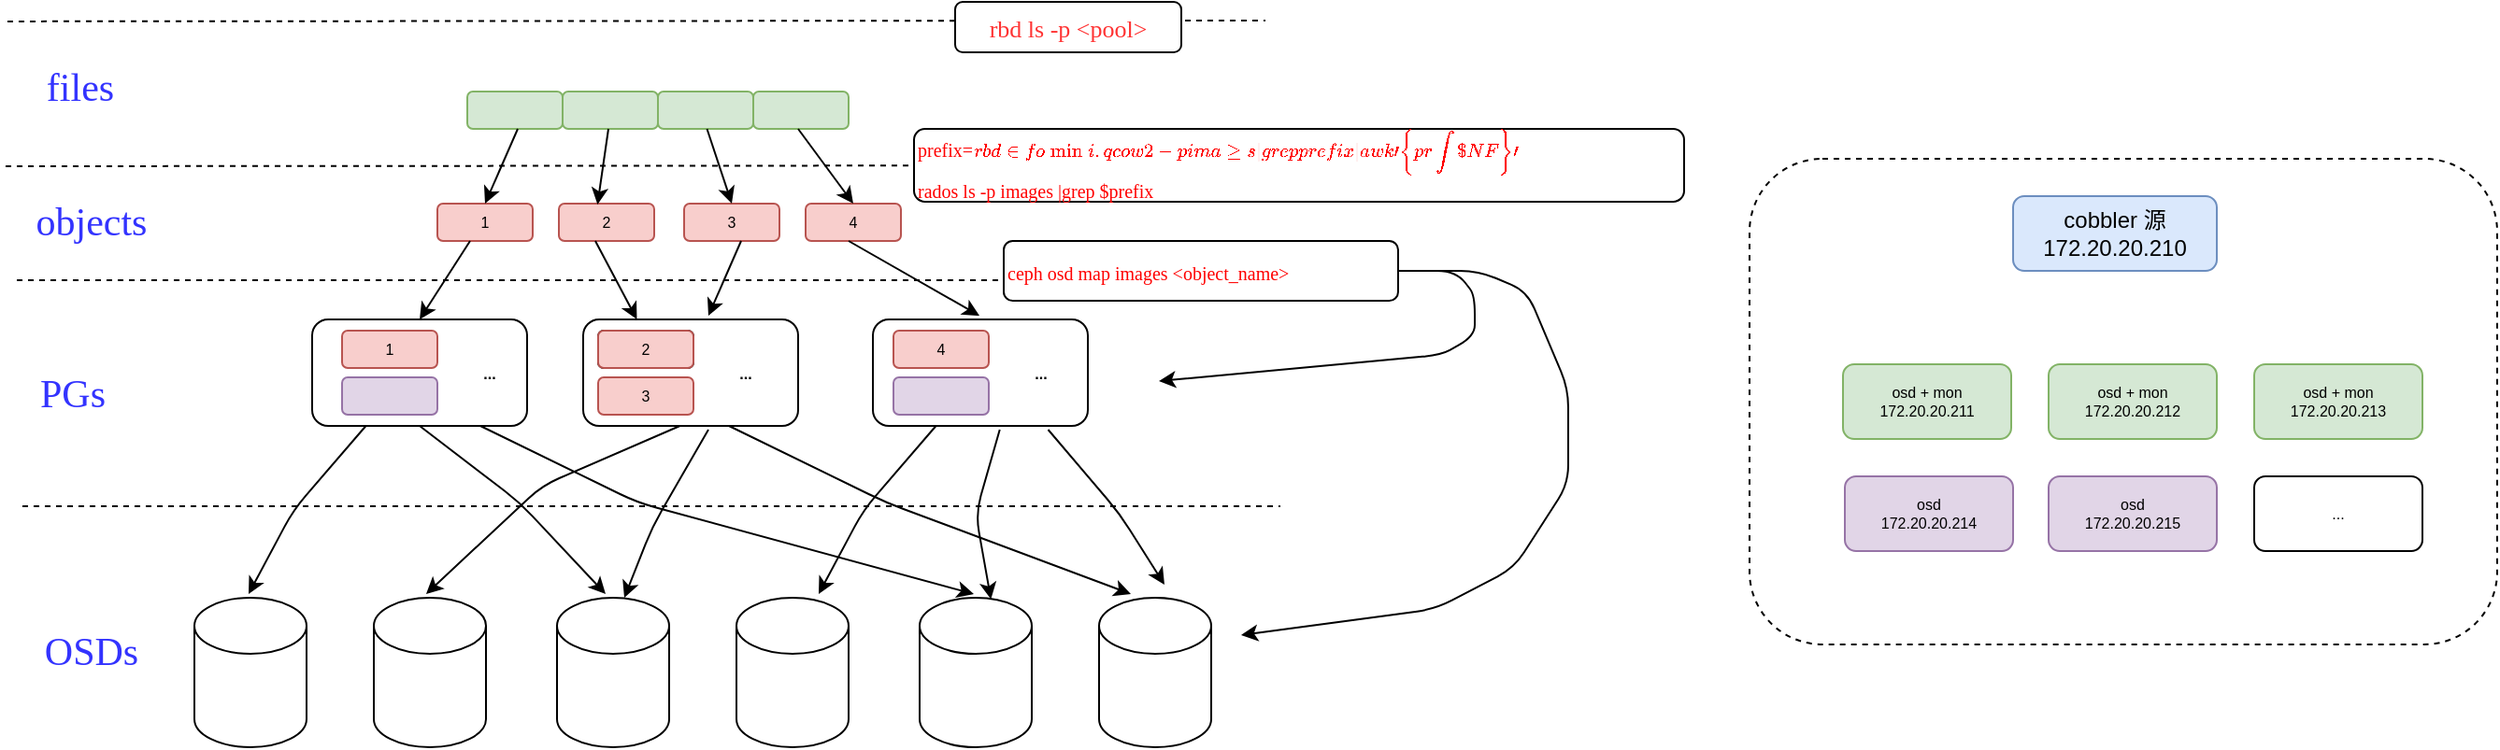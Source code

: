 <mxfile version="14.0.1" type="github"><diagram id="FWyH8uioRFuVI2pYw4GS" name="Page-1"><mxGraphModel dx="1985" dy="635" grid="0" gridSize="10" guides="1" tooltips="1" connect="1" arrows="1" fold="1" page="0" pageScale="1" pageWidth="827" pageHeight="1169" math="0" shadow="0"><root><mxCell id="0"/><mxCell id="1" parent="0"/><mxCell id="x7tEmiVWcjbLrmspmGw2-49" value="" style="rounded=1;whiteSpace=wrap;html=1;dashed=1;glass=0;" vertex="1" parent="1"><mxGeometry x="460" y="230" width="400" height="260" as="geometry"/></mxCell><mxCell id="x7tEmiVWcjbLrmspmGw2-2" value="cobbler 源&lt;br&gt;172.20.20.210" style="rounded=1;whiteSpace=wrap;html=1;fillColor=#dae8fc;strokeColor=#6c8ebf;" vertex="1" parent="1"><mxGeometry x="601" y="250" width="109" height="40" as="geometry"/></mxCell><mxCell id="x7tEmiVWcjbLrmspmGw2-48" value="&lt;font style=&quot;font-size: 8px;&quot;&gt;osd + mon&lt;br style=&quot;font-size: 8px;&quot;&gt;172.20.20.211&lt;/font&gt;" style="rounded=1;whiteSpace=wrap;html=1;fontSize=8;fillColor=#d5e8d4;strokeColor=#82b366;" vertex="1" parent="1"><mxGeometry x="510" y="340" width="90" height="40" as="geometry"/></mxCell><mxCell id="x7tEmiVWcjbLrmspmGw2-50" value="&lt;font style=&quot;font-size: 8px&quot;&gt;osd + mon&lt;br style=&quot;font-size: 8px&quot;&gt;172.20.20.212&lt;/font&gt;" style="rounded=1;whiteSpace=wrap;html=1;fontSize=8;fillColor=#d5e8d4;strokeColor=#82b366;" vertex="1" parent="1"><mxGeometry x="620" y="340" width="90" height="40" as="geometry"/></mxCell><mxCell id="x7tEmiVWcjbLrmspmGw2-51" value="&lt;font style=&quot;font-size: 8px&quot;&gt;osd + mon&lt;br style=&quot;font-size: 8px&quot;&gt;172.20.20.213&lt;/font&gt;" style="rounded=1;whiteSpace=wrap;html=1;fontSize=8;fillColor=#d5e8d4;strokeColor=#82b366;" vertex="1" parent="1"><mxGeometry x="730" y="340" width="90" height="40" as="geometry"/></mxCell><mxCell id="x7tEmiVWcjbLrmspmGw2-52" value="&lt;font style=&quot;font-size: 8px&quot;&gt;osd&lt;br style=&quot;font-size: 8px&quot;&gt;172.20.20.214&lt;/font&gt;" style="rounded=1;whiteSpace=wrap;html=1;fontSize=8;fillColor=#e1d5e7;strokeColor=#9673a6;" vertex="1" parent="1"><mxGeometry x="511" y="400" width="90" height="40" as="geometry"/></mxCell><mxCell id="x7tEmiVWcjbLrmspmGw2-53" value="&lt;font style=&quot;font-size: 8px&quot;&gt;osd&lt;br style=&quot;font-size: 8px&quot;&gt;172.20.20.215&lt;/font&gt;" style="rounded=1;whiteSpace=wrap;html=1;fontSize=8;fillColor=#e1d5e7;strokeColor=#9673a6;" vertex="1" parent="1"><mxGeometry x="620" y="400" width="90" height="40" as="geometry"/></mxCell><mxCell id="x7tEmiVWcjbLrmspmGw2-54" value="..." style="rounded=1;whiteSpace=wrap;html=1;fontSize=8;" vertex="1" parent="1"><mxGeometry x="730" y="400" width="90" height="40" as="geometry"/></mxCell><mxCell id="x7tEmiVWcjbLrmspmGw2-57" value="1" style="rounded=1;whiteSpace=wrap;html=1;glass=0;fontSize=8;fillColor=#f8cecc;strokeColor=#b85450;" vertex="1" parent="1"><mxGeometry x="-242" y="254" width="51" height="20" as="geometry"/></mxCell><mxCell id="x7tEmiVWcjbLrmspmGw2-58" value="2" style="rounded=1;whiteSpace=wrap;html=1;glass=0;fontSize=8;fillColor=#f8cecc;strokeColor=#b85450;" vertex="1" parent="1"><mxGeometry x="-177" y="254" width="51" height="20" as="geometry"/></mxCell><mxCell id="x7tEmiVWcjbLrmspmGw2-59" value="3" style="rounded=1;whiteSpace=wrap;html=1;glass=0;fontSize=8;fillColor=#f8cecc;strokeColor=#b85450;" vertex="1" parent="1"><mxGeometry x="-110" y="254" width="51" height="20" as="geometry"/></mxCell><mxCell id="x7tEmiVWcjbLrmspmGw2-60" value="4" style="rounded=1;whiteSpace=wrap;html=1;glass=0;fontSize=8;fillColor=#f8cecc;strokeColor=#b85450;" vertex="1" parent="1"><mxGeometry x="-45" y="254" width="51" height="20" as="geometry"/></mxCell><mxCell id="x7tEmiVWcjbLrmspmGw2-61" value="" style="rounded=1;whiteSpace=wrap;html=1;glass=0;fontSize=8;fillColor=#d5e8d4;strokeColor=#82b366;" vertex="1" parent="1"><mxGeometry x="-226" y="194" width="51" height="20" as="geometry"/></mxCell><mxCell id="x7tEmiVWcjbLrmspmGw2-62" value="" style="rounded=1;whiteSpace=wrap;html=1;glass=0;fontSize=8;fillColor=#d5e8d4;strokeColor=#82b366;" vertex="1" parent="1"><mxGeometry x="-175" y="194" width="51" height="20" as="geometry"/></mxCell><mxCell id="x7tEmiVWcjbLrmspmGw2-63" value="" style="rounded=1;whiteSpace=wrap;html=1;glass=0;fontSize=8;fillColor=#d5e8d4;strokeColor=#82b366;" vertex="1" parent="1"><mxGeometry x="-124" y="194" width="51" height="20" as="geometry"/></mxCell><mxCell id="x7tEmiVWcjbLrmspmGw2-64" value="" style="rounded=1;whiteSpace=wrap;html=1;glass=0;fontSize=8;fillColor=#d5e8d4;strokeColor=#82b366;" vertex="1" parent="1"><mxGeometry x="-73" y="194" width="51" height="20" as="geometry"/></mxCell><mxCell id="x7tEmiVWcjbLrmspmGw2-65" value="" style="rounded=1;whiteSpace=wrap;html=1;glass=0;fontSize=8;" vertex="1" parent="1"><mxGeometry x="-309" y="316" width="115" height="57" as="geometry"/></mxCell><mxCell id="x7tEmiVWcjbLrmspmGw2-66" value="" style="rounded=1;whiteSpace=wrap;html=1;glass=0;fontSize=8;" vertex="1" parent="1"><mxGeometry x="-164" y="316" width="115" height="57" as="geometry"/></mxCell><mxCell id="x7tEmiVWcjbLrmspmGw2-67" value="" style="rounded=1;whiteSpace=wrap;html=1;glass=0;fontSize=8;" vertex="1" parent="1"><mxGeometry x="-9" y="316" width="115" height="57" as="geometry"/></mxCell><mxCell id="x7tEmiVWcjbLrmspmGw2-69" value="1" style="rounded=1;whiteSpace=wrap;html=1;glass=0;fontSize=8;fillColor=#f8cecc;strokeColor=#b85450;" vertex="1" parent="1"><mxGeometry x="-293" y="322" width="51" height="20" as="geometry"/></mxCell><mxCell id="x7tEmiVWcjbLrmspmGw2-70" value="" style="rounded=1;whiteSpace=wrap;html=1;glass=0;fontSize=8;fillColor=#e1d5e7;strokeColor=#9673a6;" vertex="1" parent="1"><mxGeometry x="-293" y="347" width="51" height="20" as="geometry"/></mxCell><mxCell id="x7tEmiVWcjbLrmspmGw2-71" value="..." style="text;html=1;strokeColor=none;fillColor=none;align=center;verticalAlign=middle;whiteSpace=wrap;rounded=0;glass=0;fontSize=8;fontStyle=1" vertex="1" parent="1"><mxGeometry x="-234" y="334.5" width="40" height="20" as="geometry"/></mxCell><mxCell id="x7tEmiVWcjbLrmspmGw2-72" value="" style="rounded=1;whiteSpace=wrap;html=1;glass=0;fontSize=8;" vertex="1" parent="1"><mxGeometry x="-156" y="322" width="51" height="20" as="geometry"/></mxCell><mxCell id="x7tEmiVWcjbLrmspmGw2-73" value="3" style="rounded=1;whiteSpace=wrap;html=1;glass=0;fontSize=8;fillColor=#f8cecc;strokeColor=#b85450;" vertex="1" parent="1"><mxGeometry x="-156" y="347" width="51" height="20" as="geometry"/></mxCell><mxCell id="x7tEmiVWcjbLrmspmGw2-74" value="..." style="text;html=1;strokeColor=none;fillColor=none;align=center;verticalAlign=middle;whiteSpace=wrap;rounded=0;glass=0;fontSize=8;fontStyle=1" vertex="1" parent="1"><mxGeometry x="-97" y="334.5" width="40" height="20" as="geometry"/></mxCell><mxCell id="x7tEmiVWcjbLrmspmGw2-75" value="4" style="rounded=1;whiteSpace=wrap;html=1;glass=0;fontSize=8;fillColor=#f8cecc;strokeColor=#b85450;" vertex="1" parent="1"><mxGeometry x="2" y="322" width="51" height="20" as="geometry"/></mxCell><mxCell id="x7tEmiVWcjbLrmspmGw2-76" value="" style="rounded=1;whiteSpace=wrap;html=1;glass=0;fontSize=8;fillColor=#e1d5e7;strokeColor=#9673a6;" vertex="1" parent="1"><mxGeometry x="2" y="347" width="51" height="20" as="geometry"/></mxCell><mxCell id="x7tEmiVWcjbLrmspmGw2-77" value="..." style="text;html=1;strokeColor=none;fillColor=none;align=center;verticalAlign=middle;whiteSpace=wrap;rounded=0;glass=0;fontSize=8;fontStyle=1" vertex="1" parent="1"><mxGeometry x="61" y="334.5" width="40" height="20" as="geometry"/></mxCell><mxCell id="x7tEmiVWcjbLrmspmGw2-78" value="" style="endArrow=classic;html=1;fontSize=8;entryX=0.5;entryY=0;entryDx=0;entryDy=0;" edge="1" parent="1" target="x7tEmiVWcjbLrmspmGw2-57"><mxGeometry width="50" height="50" relative="1" as="geometry"><mxPoint x="-199" y="214" as="sourcePoint"/><mxPoint x="-221" y="254" as="targetPoint"/></mxGeometry></mxCell><mxCell id="x7tEmiVWcjbLrmspmGw2-82" value="" style="endArrow=classic;html=1;fontSize=8;entryX=0.405;entryY=0.025;entryDx=0;entryDy=0;entryPerimeter=0;" edge="1" parent="1" target="x7tEmiVWcjbLrmspmGw2-58"><mxGeometry width="50" height="50" relative="1" as="geometry"><mxPoint x="-150.5" y="214.0" as="sourcePoint"/><mxPoint x="-168.0" y="254.0" as="targetPoint"/></mxGeometry></mxCell><mxCell id="x7tEmiVWcjbLrmspmGw2-83" value="" style="endArrow=classic;html=1;fontSize=8;entryX=0.5;entryY=0;entryDx=0;entryDy=0;" edge="1" parent="1" target="x7tEmiVWcjbLrmspmGw2-59"><mxGeometry width="50" height="50" relative="1" as="geometry"><mxPoint x="-97.75" y="214.0" as="sourcePoint"/><mxPoint x="-115.25" y="254.0" as="targetPoint"/></mxGeometry></mxCell><mxCell id="x7tEmiVWcjbLrmspmGw2-84" value="" style="endArrow=classic;html=1;fontSize=8;entryX=0.5;entryY=0;entryDx=0;entryDy=0;" edge="1" parent="1" target="x7tEmiVWcjbLrmspmGw2-60"><mxGeometry width="50" height="50" relative="1" as="geometry"><mxPoint x="-49" y="214.0" as="sourcePoint"/><mxPoint x="-66.5" y="254.0" as="targetPoint"/></mxGeometry></mxCell><mxCell id="x7tEmiVWcjbLrmspmGw2-85" value="" style="endArrow=classic;html=1;fontSize=8;entryX=0.5;entryY=0;entryDx=0;entryDy=0;" edge="1" parent="1" target="x7tEmiVWcjbLrmspmGw2-65"><mxGeometry width="50" height="50" relative="1" as="geometry"><mxPoint x="-224.5" y="274.0" as="sourcePoint"/><mxPoint x="-242.0" y="314.0" as="targetPoint"/></mxGeometry></mxCell><mxCell id="x7tEmiVWcjbLrmspmGw2-86" value="" style="endArrow=classic;html=1;fontSize=8;entryX=0.25;entryY=0;entryDx=0;entryDy=0;" edge="1" parent="1" target="x7tEmiVWcjbLrmspmGw2-66"><mxGeometry width="50" height="50" relative="1" as="geometry"><mxPoint x="-157.5" y="274.0" as="sourcePoint"/><mxPoint x="-175.0" y="314.0" as="targetPoint"/></mxGeometry></mxCell><mxCell id="x7tEmiVWcjbLrmspmGw2-87" value="" style="endArrow=classic;html=1;fontSize=8;" edge="1" parent="1"><mxGeometry width="50" height="50" relative="1" as="geometry"><mxPoint x="-79.5" y="274.0" as="sourcePoint"/><mxPoint x="-97" y="314" as="targetPoint"/></mxGeometry></mxCell><mxCell id="x7tEmiVWcjbLrmspmGw2-88" value="" style="endArrow=classic;html=1;fontSize=8;" edge="1" parent="1"><mxGeometry width="50" height="50" relative="1" as="geometry"><mxPoint x="-22" y="274.0" as="sourcePoint"/><mxPoint x="48" y="314" as="targetPoint"/></mxGeometry></mxCell><mxCell id="x7tEmiVWcjbLrmspmGw2-89" value="2" style="rounded=1;whiteSpace=wrap;html=1;glass=0;fontSize=8;fillColor=#f8cecc;strokeColor=#b85450;" vertex="1" parent="1"><mxGeometry x="-156" y="322" width="51" height="20" as="geometry"/></mxCell><mxCell id="x7tEmiVWcjbLrmspmGw2-90" value="" style="shape=cylinder3;whiteSpace=wrap;html=1;boundedLbl=1;backgroundOutline=1;size=15;rounded=1;glass=0;fontSize=8;" vertex="1" parent="1"><mxGeometry x="-372" y="465" width="60" height="80" as="geometry"/></mxCell><mxCell id="x7tEmiVWcjbLrmspmGw2-91" value="" style="shape=cylinder3;whiteSpace=wrap;html=1;boundedLbl=1;backgroundOutline=1;size=15;rounded=1;glass=0;fontSize=8;" vertex="1" parent="1"><mxGeometry x="-276" y="465" width="60" height="80" as="geometry"/></mxCell><mxCell id="x7tEmiVWcjbLrmspmGw2-92" value="" style="shape=cylinder3;whiteSpace=wrap;html=1;boundedLbl=1;backgroundOutline=1;size=15;rounded=1;glass=0;fontSize=8;" vertex="1" parent="1"><mxGeometry x="-178" y="465" width="60" height="80" as="geometry"/></mxCell><mxCell id="x7tEmiVWcjbLrmspmGw2-93" value="" style="shape=cylinder3;whiteSpace=wrap;html=1;boundedLbl=1;backgroundOutline=1;size=15;rounded=1;glass=0;fontSize=8;" vertex="1" parent="1"><mxGeometry x="-82" y="465" width="60" height="80" as="geometry"/></mxCell><mxCell id="x7tEmiVWcjbLrmspmGw2-94" value="" style="shape=cylinder3;whiteSpace=wrap;html=1;boundedLbl=1;backgroundOutline=1;size=15;rounded=1;glass=0;fontSize=8;" vertex="1" parent="1"><mxGeometry x="16" y="465" width="60" height="80" as="geometry"/></mxCell><mxCell id="x7tEmiVWcjbLrmspmGw2-95" value="" style="shape=cylinder3;whiteSpace=wrap;html=1;boundedLbl=1;backgroundOutline=1;size=15;rounded=1;glass=0;fontSize=8;" vertex="1" parent="1"><mxGeometry x="112" y="465" width="60" height="80" as="geometry"/></mxCell><mxCell id="x7tEmiVWcjbLrmspmGw2-96" value="" style="endArrow=classic;html=1;fontSize=8;exitX=0.25;exitY=1;exitDx=0;exitDy=0;" edge="1" parent="1" source="x7tEmiVWcjbLrmspmGw2-65"><mxGeometry width="50" height="50" relative="1" as="geometry"><mxPoint x="-261" y="388" as="sourcePoint"/><mxPoint x="-343" y="463" as="targetPoint"/><Array as="points"><mxPoint x="-319" y="418"/></Array></mxGeometry></mxCell><mxCell id="x7tEmiVWcjbLrmspmGw2-97" value="" style="endArrow=classic;html=1;fontSize=8;exitX=0.5;exitY=1;exitDx=0;exitDy=0;" edge="1" parent="1" source="x7tEmiVWcjbLrmspmGw2-65"><mxGeometry width="50" height="50" relative="1" as="geometry"><mxPoint x="-270.25" y="383.0" as="sourcePoint"/><mxPoint x="-152" y="463" as="targetPoint"/><Array as="points"><mxPoint x="-198" y="414"/></Array></mxGeometry></mxCell><mxCell id="x7tEmiVWcjbLrmspmGw2-98" value="" style="endArrow=classic;html=1;fontSize=8;exitX=0.5;exitY=1;exitDx=0;exitDy=0;" edge="1" parent="1"><mxGeometry width="50" height="50" relative="1" as="geometry"><mxPoint x="-219" y="373.0" as="sourcePoint"/><mxPoint x="45" y="463" as="targetPoint"/><Array as="points"><mxPoint x="-135" y="414"/></Array></mxGeometry></mxCell><mxCell id="x7tEmiVWcjbLrmspmGw2-99" value="" style="endArrow=classic;html=1;fontSize=8;exitX=0.25;exitY=1;exitDx=0;exitDy=0;" edge="1" parent="1"><mxGeometry width="50" height="50" relative="1" as="geometry"><mxPoint x="-112.25" y="373.0" as="sourcePoint"/><mxPoint x="-248" y="463" as="targetPoint"/><Array as="points"><mxPoint x="-186" y="405"/></Array></mxGeometry></mxCell><mxCell id="x7tEmiVWcjbLrmspmGw2-100" value="" style="endArrow=classic;html=1;fontSize=8;exitX=0.25;exitY=1;exitDx=0;exitDy=0;entryX=0.6;entryY=0;entryDx=0;entryDy=0;entryPerimeter=0;" edge="1" parent="1" target="x7tEmiVWcjbLrmspmGw2-92"><mxGeometry width="50" height="50" relative="1" as="geometry"><mxPoint x="-97" y="375.0" as="sourcePoint"/><mxPoint x="-159.75" y="465" as="targetPoint"/><Array as="points"><mxPoint x="-127" y="427"/></Array></mxGeometry></mxCell><mxCell id="x7tEmiVWcjbLrmspmGw2-101" value="" style="endArrow=classic;html=1;fontSize=8;exitX=0.5;exitY=1;exitDx=0;exitDy=0;" edge="1" parent="1"><mxGeometry width="50" height="50" relative="1" as="geometry"><mxPoint x="-86" y="373.0" as="sourcePoint"/><mxPoint x="129" y="463" as="targetPoint"/><Array as="points"><mxPoint x="-2" y="414"/></Array></mxGeometry></mxCell><mxCell id="x7tEmiVWcjbLrmspmGw2-102" value="" style="endArrow=classic;html=1;fontSize=8;exitX=0.25;exitY=1;exitDx=0;exitDy=0;" edge="1" parent="1"><mxGeometry width="50" height="50" relative="1" as="geometry"><mxPoint x="24.75" y="373.0" as="sourcePoint"/><mxPoint x="-38" y="463" as="targetPoint"/><Array as="points"><mxPoint x="-14" y="418"/></Array></mxGeometry></mxCell><mxCell id="x7tEmiVWcjbLrmspmGw2-103" value="" style="endArrow=classic;html=1;fontSize=8;exitX=0.25;exitY=1;exitDx=0;exitDy=0;entryX=0.636;entryY=0.01;entryDx=0;entryDy=0;entryPerimeter=0;" edge="1" parent="1" target="x7tEmiVWcjbLrmspmGw2-94"><mxGeometry width="50" height="50" relative="1" as="geometry"><mxPoint x="58.87" y="375.0" as="sourcePoint"/><mxPoint x="-3.88" y="465" as="targetPoint"/><Array as="points"><mxPoint x="46" y="420"/></Array></mxGeometry></mxCell><mxCell id="x7tEmiVWcjbLrmspmGw2-104" value="" style="endArrow=classic;html=1;fontSize=8;exitX=0.25;exitY=1;exitDx=0;exitDy=0;" edge="1" parent="1"><mxGeometry width="50" height="50" relative="1" as="geometry"><mxPoint x="84.75" y="375.0" as="sourcePoint"/><mxPoint x="147" y="458" as="targetPoint"/><Array as="points"><mxPoint x="123" y="420"/></Array></mxGeometry></mxCell><mxCell id="x7tEmiVWcjbLrmspmGw2-108" value="" style="endArrow=none;dashed=1;html=1;fontSize=8;" edge="1" parent="1"><mxGeometry width="50" height="50" relative="1" as="geometry"><mxPoint x="-464" y="416" as="sourcePoint"/><mxPoint x="209" y="416" as="targetPoint"/></mxGeometry></mxCell><mxCell id="x7tEmiVWcjbLrmspmGw2-109" value="" style="endArrow=none;dashed=1;html=1;fontSize=8;" edge="1" parent="1" source="x7tEmiVWcjbLrmspmGw2-115"><mxGeometry width="50" height="50" relative="1" as="geometry"><mxPoint x="-473" y="234" as="sourcePoint"/><mxPoint x="200" y="234" as="targetPoint"/></mxGeometry></mxCell><mxCell id="x7tEmiVWcjbLrmspmGw2-110" value="&lt;font style=&quot;font-size: 21px&quot;&gt;objects&lt;/font&gt;" style="text;html=1;strokeColor=none;fillColor=none;align=center;verticalAlign=middle;whiteSpace=wrap;rounded=0;glass=0;fontSize=13;fontFamily=Comic Sans MS;fontColor=#3333FF;" vertex="1" parent="1"><mxGeometry x="-466" y="247" width="78" height="34" as="geometry"/></mxCell><mxCell id="x7tEmiVWcjbLrmspmGw2-111" value="&lt;font style=&quot;font-size: 21px&quot;&gt;PGs&lt;/font&gt;" style="text;html=1;strokeColor=none;fillColor=none;align=center;verticalAlign=middle;whiteSpace=wrap;rounded=0;glass=0;fontSize=13;fontFamily=Comic Sans MS;fontColor=#3333FF;" vertex="1" parent="1"><mxGeometry x="-476" y="339" width="78" height="34" as="geometry"/></mxCell><mxCell id="x7tEmiVWcjbLrmspmGw2-112" value="&lt;font style=&quot;font-size: 21px&quot;&gt;OSDs&lt;/font&gt;" style="text;html=1;strokeColor=none;fillColor=none;align=center;verticalAlign=middle;whiteSpace=wrap;rounded=0;glass=0;fontSize=13;fontFamily=Comic Sans MS;fontColor=#3333FF;" vertex="1" parent="1"><mxGeometry x="-466" y="477" width="78" height="34" as="geometry"/></mxCell><mxCell id="x7tEmiVWcjbLrmspmGw2-113" value="&lt;font style=&quot;font-size: 21px&quot;&gt;files&lt;/font&gt;" style="text;html=1;strokeColor=none;fillColor=none;align=center;verticalAlign=middle;whiteSpace=wrap;rounded=0;glass=0;fontSize=13;fontFamily=Comic Sans MS;fontColor=#3333FF;" vertex="1" parent="1"><mxGeometry x="-472" y="175" width="78" height="34" as="geometry"/></mxCell><mxCell id="x7tEmiVWcjbLrmspmGw2-115" value="&lt;font style=&quot;font-size: 10px&quot;&gt;prefix=`rbd info mini.qcow2 -p images | grep prefix |awk '{print$NF}'`&lt;br style=&quot;font-size: 10px&quot;&gt;rados ls -p images |grep $prefix&lt;/font&gt;" style="rounded=1;whiteSpace=wrap;html=1;glass=0;strokeColor=#000000;fontFamily=Comic Sans MS;fontSize=13;align=left;fontColor=#FF0000;" vertex="1" parent="1"><mxGeometry x="13" y="214" width="412" height="39" as="geometry"/></mxCell><mxCell id="x7tEmiVWcjbLrmspmGw2-116" value="" style="endArrow=none;dashed=1;html=1;fontSize=8;" edge="1" parent="1" target="x7tEmiVWcjbLrmspmGw2-115"><mxGeometry width="50" height="50" relative="1" as="geometry"><mxPoint x="-473" y="234" as="sourcePoint"/><mxPoint x="200" y="234" as="targetPoint"/></mxGeometry></mxCell><mxCell id="x7tEmiVWcjbLrmspmGw2-118" value="" style="endArrow=none;dashed=1;html=1;fontSize=8;" edge="1" parent="1"><mxGeometry width="50" height="50" relative="1" as="geometry"><mxPoint x="-467" y="295" as="sourcePoint"/><mxPoint x="198" y="295" as="targetPoint"/></mxGeometry></mxCell><mxCell id="x7tEmiVWcjbLrmspmGw2-119" value="" style="endArrow=none;dashed=1;html=1;fontSize=8;" edge="1" parent="1"><mxGeometry width="50" height="50" relative="1" as="geometry"><mxPoint x="-472" y="156.45" as="sourcePoint"/><mxPoint x="201" y="156" as="targetPoint"/></mxGeometry></mxCell><mxCell id="x7tEmiVWcjbLrmspmGw2-120" value="rbd ls -p &amp;lt;pool&amp;gt;" style="rounded=1;whiteSpace=wrap;html=1;glass=0;strokeColor=#000000;fontFamily=Comic Sans MS;fontSize=13;fontColor=#FF3333;" vertex="1" parent="1"><mxGeometry x="35" y="146" width="121" height="27" as="geometry"/></mxCell><mxCell id="x7tEmiVWcjbLrmspmGw2-122" value="&lt;span style=&quot;font-size: 10px&quot;&gt;ceph osd map images &amp;lt;object_name&amp;gt;&lt;/span&gt;" style="rounded=1;whiteSpace=wrap;html=1;glass=0;strokeColor=#000000;fontFamily=Comic Sans MS;fontSize=13;align=left;fontColor=#FF0000;" vertex="1" parent="1"><mxGeometry x="61" y="274" width="211" height="32" as="geometry"/></mxCell><mxCell id="x7tEmiVWcjbLrmspmGw2-123" value="" style="endArrow=classic;html=1;fontFamily=Comic Sans MS;fontSize=13;fontColor=#FF0000;exitX=1;exitY=0.5;exitDx=0;exitDy=0;" edge="1" parent="1" source="x7tEmiVWcjbLrmspmGw2-122"><mxGeometry width="50" height="50" relative="1" as="geometry"><mxPoint x="278" y="290" as="sourcePoint"/><mxPoint x="144" y="349" as="targetPoint"/><Array as="points"><mxPoint x="303" y="290"/><mxPoint x="313" y="303"/><mxPoint x="313" y="325"/><mxPoint x="295" y="335"/></Array></mxGeometry></mxCell><mxCell id="x7tEmiVWcjbLrmspmGw2-124" value="" style="endArrow=classic;html=1;fontFamily=Comic Sans MS;fontSize=13;fontColor=#FF0000;" edge="1" parent="1"><mxGeometry width="50" height="50" relative="1" as="geometry"><mxPoint x="274" y="290" as="sourcePoint"/><mxPoint x="188" y="485" as="targetPoint"/><Array as="points"><mxPoint x="315" y="290"/><mxPoint x="341" y="301"/><mxPoint x="363" y="353"/><mxPoint x="363" y="404"/><mxPoint x="334" y="449"/><mxPoint x="292" y="471"/></Array></mxGeometry></mxCell></root></mxGraphModel></diagram></mxfile>
